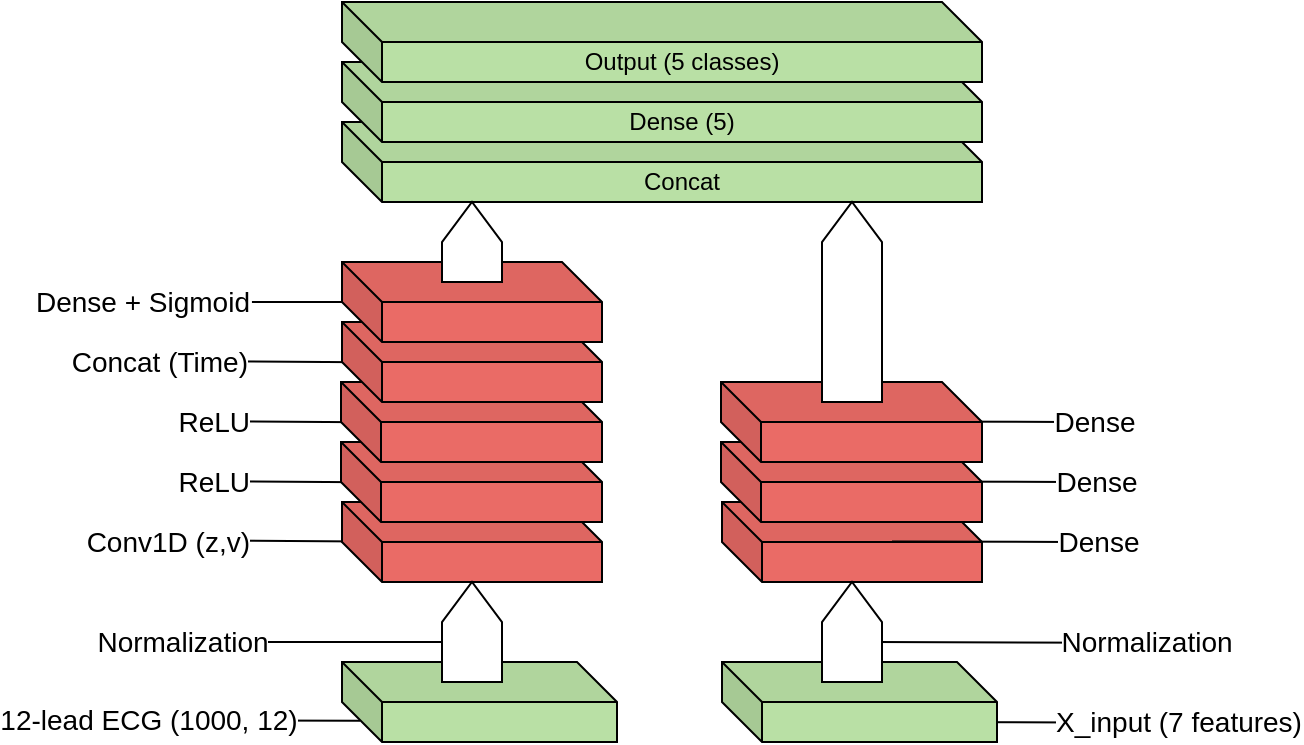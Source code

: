 <mxfile version="26.2.15">
  <diagram name="Page-1" id="9CMgj9sLvA9T6QqCsujk">
    <mxGraphModel dx="667" dy="368" grid="1" gridSize="10" guides="1" tooltips="1" connect="1" arrows="1" fold="1" page="1" pageScale="1" pageWidth="850" pageHeight="1100" math="0" shadow="0">
      <root>
        <mxCell id="0" />
        <mxCell id="1" parent="0" />
        <mxCell id="PsIso9Nmq4laC3wC0OWI-31" value="&lt;span style=&quot;font-size: 14px;&quot;&gt;Normalization&lt;/span&gt;" style="endArrow=none;html=1;rounded=0;align=center;" edge="1" parent="1">
          <mxGeometry x="1" y="20" width="50" height="50" relative="1" as="geometry">
            <mxPoint x="537" y="450" as="sourcePoint" />
            <mxPoint x="652" y="450.37" as="targetPoint" />
            <mxPoint x="20" y="20" as="offset" />
          </mxGeometry>
        </mxCell>
        <mxCell id="PsIso9Nmq4laC3wC0OWI-37" value="&lt;span style=&quot;font-size: 14px;&quot;&gt;Dense&lt;/span&gt;" style="endArrow=none;html=1;rounded=0;align=center;" edge="1" parent="1">
          <mxGeometry x="0.791" width="50" height="50" relative="1" as="geometry">
            <mxPoint x="543" y="339.71" as="sourcePoint" />
            <mxPoint x="658" y="340.08" as="targetPoint" />
            <mxPoint as="offset" />
          </mxGeometry>
        </mxCell>
        <mxCell id="PsIso9Nmq4laC3wC0OWI-36" value="&lt;span style=&quot;font-size: 14px;&quot;&gt;Dense&lt;/span&gt;" style="endArrow=none;html=1;rounded=0;align=center;" edge="1" parent="1">
          <mxGeometry x="0.791" width="50" height="50" relative="1" as="geometry">
            <mxPoint x="544" y="369.71" as="sourcePoint" />
            <mxPoint x="659" y="370.08" as="targetPoint" />
            <mxPoint as="offset" />
          </mxGeometry>
        </mxCell>
        <mxCell id="PsIso9Nmq4laC3wC0OWI-30" value="&lt;span style=&quot;font-size: 14px;&quot;&gt;X_input (7 features)&lt;/span&gt;" style="endArrow=none;html=1;rounded=0;align=center;" edge="1" parent="1">
          <mxGeometry x="1" y="20" width="50" height="50" relative="1" as="geometry">
            <mxPoint x="553" y="490" as="sourcePoint" />
            <mxPoint x="668" y="490.37" as="targetPoint" />
            <mxPoint x="20" y="20" as="offset" />
          </mxGeometry>
        </mxCell>
        <mxCell id="kuuSSbhq5TedzTNNwmaV-46" value="&lt;span style=&quot;font-size: 14px;&quot;&gt;Conv1D (z,v)&lt;/span&gt;" style="endArrow=none;html=1;rounded=0;align=right;labelPosition=left;verticalLabelPosition=middle;verticalAlign=middle;spacingRight=34;entryX=0;entryY=0;entryDx=0;entryDy=20;entryPerimeter=0;" parent="1" edge="1">
          <mxGeometry x="-0.002" width="50" height="50" relative="1" as="geometry">
            <mxPoint x="203.47" y="399.26" as="sourcePoint" />
            <mxPoint x="316" y="400" as="targetPoint" />
            <mxPoint as="offset" />
          </mxGeometry>
        </mxCell>
        <mxCell id="PsIso9Nmq4laC3wC0OWI-8" value="&lt;span style=&quot;font-size: 14px;&quot;&gt;ReLU&lt;/span&gt;" style="endArrow=none;html=1;rounded=0;align=right;labelPosition=left;verticalLabelPosition=middle;verticalAlign=middle;spacingRight=34;entryX=0;entryY=0;entryDx=0;entryDy=20;entryPerimeter=0;" edge="1" parent="1">
          <mxGeometry x="-0.002" width="50" height="50" relative="1" as="geometry">
            <mxPoint x="202.97" y="369.63" as="sourcePoint" />
            <mxPoint x="315.5" y="370.37" as="targetPoint" />
            <mxPoint as="offset" />
          </mxGeometry>
        </mxCell>
        <mxCell id="PsIso9Nmq4laC3wC0OWI-12" value="&lt;span style=&quot;font-size: 14px;&quot;&gt;ReLU&lt;/span&gt;" style="endArrow=none;html=1;rounded=0;align=right;labelPosition=left;verticalLabelPosition=middle;verticalAlign=middle;spacingRight=34;entryX=0;entryY=0;entryDx=0;entryDy=20;entryPerimeter=0;" edge="1" parent="1">
          <mxGeometry x="-0.002" width="50" height="50" relative="1" as="geometry">
            <mxPoint x="202.97" y="339.63" as="sourcePoint" />
            <mxPoint x="315.5" y="340.37" as="targetPoint" />
            <mxPoint as="offset" />
          </mxGeometry>
        </mxCell>
        <mxCell id="PsIso9Nmq4laC3wC0OWI-13" value="&lt;span style=&quot;font-size: 14px;&quot;&gt;Concat (Time)&lt;/span&gt;" style="endArrow=none;html=1;rounded=0;align=right;labelPosition=left;verticalLabelPosition=middle;verticalAlign=middle;spacingRight=34;entryX=0;entryY=0;entryDx=0;entryDy=20;entryPerimeter=0;" edge="1" parent="1">
          <mxGeometry x="-0.002" width="50" height="50" relative="1" as="geometry">
            <mxPoint x="202.47" y="309.63" as="sourcePoint" />
            <mxPoint x="315" y="310.37" as="targetPoint" />
            <mxPoint as="offset" />
          </mxGeometry>
        </mxCell>
        <mxCell id="PsIso9Nmq4laC3wC0OWI-14" value="&lt;span style=&quot;font-size: 14px;&quot;&gt;Dense + Sigmoid&lt;/span&gt;" style="endArrow=none;html=1;rounded=0;align=right;labelPosition=left;verticalLabelPosition=middle;verticalAlign=middle;spacingRight=34;" edge="1" parent="1">
          <mxGeometry x="-0.002" width="50" height="50" relative="1" as="geometry">
            <mxPoint x="224.97" y="280" as="sourcePoint" />
            <mxPoint x="293" y="280" as="targetPoint" />
            <mxPoint as="offset" />
          </mxGeometry>
        </mxCell>
        <mxCell id="kuuSSbhq5TedzTNNwmaV-2" value="" style="shape=cube;whiteSpace=wrap;html=1;boundedLbl=1;backgroundOutline=1;darkOpacity=0.05;darkOpacity2=0.1;fillColor=#B9E0A5;" parent="1" vertex="1">
          <mxGeometry x="270" y="460" width="137.5" height="40" as="geometry" />
        </mxCell>
        <mxCell id="kuuSSbhq5TedzTNNwmaV-5" value="" style="shape=cube;whiteSpace=wrap;html=1;boundedLbl=1;backgroundOutline=1;darkOpacity=0.05;darkOpacity2=0.1;fillColor=#EA6B66;" parent="1" vertex="1">
          <mxGeometry x="270" y="380" width="130" height="40" as="geometry" />
        </mxCell>
        <mxCell id="kuuSSbhq5TedzTNNwmaV-8" value="Concat" style="shape=cube;whiteSpace=wrap;html=1;boundedLbl=1;backgroundOutline=1;darkOpacity=0.05;darkOpacity2=0.1;fillColor=#B9E0A5;" parent="1" vertex="1">
          <mxGeometry x="270" y="190" width="320" height="40" as="geometry" />
        </mxCell>
        <mxCell id="kuuSSbhq5TedzTNNwmaV-14" value="" style="html=1;shadow=0;dashed=0;align=center;verticalAlign=middle;shape=mxgraph.arrows2.arrow;dy=0;dx=20.05;direction=north;notch=0;" parent="1" vertex="1">
          <mxGeometry x="320" y="420" width="30" height="50" as="geometry" />
        </mxCell>
        <mxCell id="kuuSSbhq5TedzTNNwmaV-44" value="&lt;font style=&quot;font-size: 14px;&quot;&gt;12-lead ECG&amp;nbsp;&lt;/font&gt;&lt;span style=&quot;font-size: 14px; background-color: light-dark(#ffffff, var(--ge-dark-color, #121212)); color: light-dark(rgb(0, 0, 0), rgb(255, 255, 255));&quot;&gt;(1000, 12)&lt;/span&gt;" style="endArrow=none;html=1;rounded=0;align=center;" parent="1" edge="1">
          <mxGeometry x="-0.833" width="50" height="50" relative="1" as="geometry">
            <mxPoint x="164" y="489" as="sourcePoint" />
            <mxPoint x="279" y="489.37" as="targetPoint" />
            <mxPoint as="offset" />
          </mxGeometry>
        </mxCell>
        <mxCell id="kuuSSbhq5TedzTNNwmaV-45" value="&lt;font style=&quot;font-size: 14px;&quot;&gt;Normalization&lt;/font&gt;" style="endArrow=none;html=1;rounded=0;align=center;entryX=0;entryY=0;entryDx=0;entryDy=10;entryPerimeter=0;" parent="1" edge="1">
          <mxGeometry x="-1" y="-10" width="50" height="50" relative="1" as="geometry">
            <mxPoint x="200" y="450" as="sourcePoint" />
            <mxPoint x="320" y="450" as="targetPoint" />
            <mxPoint x="-10" y="-10" as="offset" />
          </mxGeometry>
        </mxCell>
        <mxCell id="PsIso9Nmq4laC3wC0OWI-6" value="" style="shape=cube;whiteSpace=wrap;html=1;boundedLbl=1;backgroundOutline=1;darkOpacity=0.05;darkOpacity2=0.1;fillColor=#EA6B66;" vertex="1" parent="1">
          <mxGeometry x="269.5" y="350" width="130.5" height="40" as="geometry" />
        </mxCell>
        <mxCell id="PsIso9Nmq4laC3wC0OWI-9" value="" style="shape=cube;whiteSpace=wrap;html=1;boundedLbl=1;backgroundOutline=1;darkOpacity=0.05;darkOpacity2=0.1;fillColor=#EA6B66;" vertex="1" parent="1">
          <mxGeometry x="269.5" y="320" width="130.5" height="40" as="geometry" />
        </mxCell>
        <mxCell id="PsIso9Nmq4laC3wC0OWI-10" value="" style="shape=cube;whiteSpace=wrap;html=1;boundedLbl=1;backgroundOutline=1;darkOpacity=0.05;darkOpacity2=0.1;fillColor=#EA6B66;" vertex="1" parent="1">
          <mxGeometry x="270" y="290" width="130" height="40" as="geometry" />
        </mxCell>
        <mxCell id="PsIso9Nmq4laC3wC0OWI-11" value="" style="shape=cube;whiteSpace=wrap;html=1;boundedLbl=1;backgroundOutline=1;darkOpacity=0.05;darkOpacity2=0.1;fillColor=#EA6B66;" vertex="1" parent="1">
          <mxGeometry x="270" y="260" width="130" height="40" as="geometry" />
        </mxCell>
        <mxCell id="PsIso9Nmq4laC3wC0OWI-20" value="" style="shape=cube;whiteSpace=wrap;html=1;boundedLbl=1;backgroundOutline=1;darkOpacity=0.05;darkOpacity2=0.1;fillColor=#B9E0A5;" vertex="1" parent="1">
          <mxGeometry x="460" y="460" width="137.5" height="40" as="geometry" />
        </mxCell>
        <mxCell id="PsIso9Nmq4laC3wC0OWI-21" value="" style="shape=cube;whiteSpace=wrap;html=1;boundedLbl=1;backgroundOutline=1;darkOpacity=0.05;darkOpacity2=0.1;fillColor=#EA6B66;" vertex="1" parent="1">
          <mxGeometry x="460" y="380" width="130" height="40" as="geometry" />
        </mxCell>
        <mxCell id="PsIso9Nmq4laC3wC0OWI-22" value="" style="html=1;shadow=0;dashed=0;align=center;verticalAlign=middle;shape=mxgraph.arrows2.arrow;dy=0;dx=20.05;direction=north;notch=0;" vertex="1" parent="1">
          <mxGeometry x="510" y="420" width="30" height="50" as="geometry" />
        </mxCell>
        <mxCell id="PsIso9Nmq4laC3wC0OWI-26" value="" style="shape=cube;whiteSpace=wrap;html=1;boundedLbl=1;backgroundOutline=1;darkOpacity=0.05;darkOpacity2=0.1;fillColor=#EA6B66;" vertex="1" parent="1">
          <mxGeometry x="459.5" y="350" width="130.5" height="40" as="geometry" />
        </mxCell>
        <mxCell id="PsIso9Nmq4laC3wC0OWI-27" value="" style="shape=cube;whiteSpace=wrap;html=1;boundedLbl=1;backgroundOutline=1;darkOpacity=0.05;darkOpacity2=0.1;fillColor=#EA6B66;" vertex="1" parent="1">
          <mxGeometry x="459.5" y="320" width="130.5" height="40" as="geometry" />
        </mxCell>
        <mxCell id="PsIso9Nmq4laC3wC0OWI-32" value="" style="html=1;shadow=0;dashed=0;align=center;verticalAlign=middle;shape=mxgraph.arrows2.arrow;dy=0;dx=20.05;direction=north;notch=0;" vertex="1" parent="1">
          <mxGeometry x="510" y="230" width="30" height="100" as="geometry" />
        </mxCell>
        <mxCell id="PsIso9Nmq4laC3wC0OWI-34" value="&lt;span style=&quot;font-size: 14px;&quot;&gt;Dense&lt;/span&gt;" style="endArrow=none;html=1;rounded=0;align=center;" edge="1" parent="1">
          <mxGeometry x="0.791" width="50" height="50" relative="1" as="geometry">
            <mxPoint x="545" y="399.71" as="sourcePoint" />
            <mxPoint x="660" y="400.08" as="targetPoint" />
            <mxPoint as="offset" />
          </mxGeometry>
        </mxCell>
        <mxCell id="PsIso9Nmq4laC3wC0OWI-39" value="" style="html=1;shadow=0;dashed=0;align=center;verticalAlign=middle;shape=mxgraph.arrows2.arrow;dy=0;dx=20.05;direction=north;notch=0;" vertex="1" parent="1">
          <mxGeometry x="320" y="230" width="30" height="40" as="geometry" />
        </mxCell>
        <mxCell id="PsIso9Nmq4laC3wC0OWI-40" value="Dense (5)" style="shape=cube;whiteSpace=wrap;html=1;boundedLbl=1;backgroundOutline=1;darkOpacity=0.05;darkOpacity2=0.1;fillColor=#B9E0A5;" vertex="1" parent="1">
          <mxGeometry x="270" y="160" width="320" height="40" as="geometry" />
        </mxCell>
        <mxCell id="PsIso9Nmq4laC3wC0OWI-41" value="Output (5 classes)" style="shape=cube;whiteSpace=wrap;html=1;boundedLbl=1;backgroundOutline=1;darkOpacity=0.05;darkOpacity2=0.1;fillColor=#B9E0A5;" vertex="1" parent="1">
          <mxGeometry x="270" y="130" width="320" height="40" as="geometry" />
        </mxCell>
      </root>
    </mxGraphModel>
  </diagram>
</mxfile>
